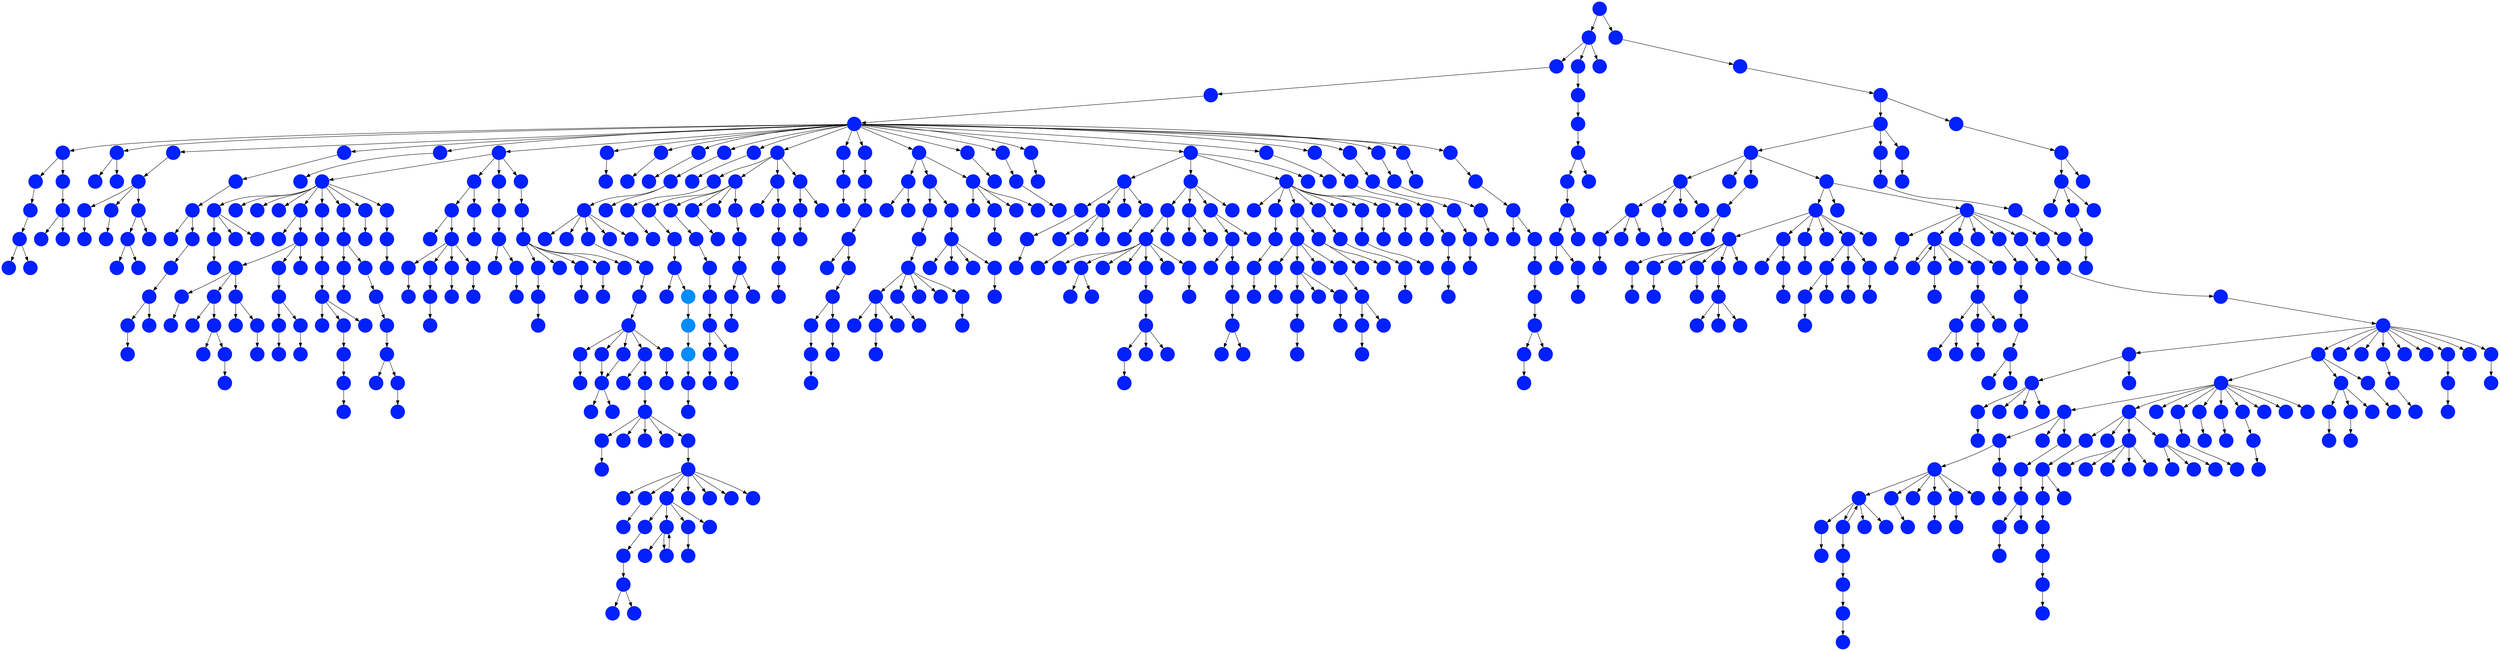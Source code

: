 digraph{
0 [tooltip = "E", penwidth = 0, style = filled, fillcolor = "#0020ff", shape = circle, label = ""]
1 [tooltip = "E", penwidth = 0, style = filled, fillcolor = "#0020ff", shape = circle, label = ""]
2 [tooltip = "E", penwidth = 0, style = filled, fillcolor = "#0020ff", shape = circle, label = ""]
3 [tooltip = "E", penwidth = 0, style = filled, fillcolor = "#0020ff", shape = circle, label = ""]
4 [tooltip = "E", penwidth = 0, style = filled, fillcolor = "#0020ff", shape = circle, label = ""]
5 [tooltip = "E", penwidth = 0, style = filled, fillcolor = "#0020ff", shape = circle, label = ""]
6 [tooltip = "E", penwidth = 0, style = filled, fillcolor = "#0020ff", shape = circle, label = ""]
7 [tooltip = "E", penwidth = 0, style = filled, fillcolor = "#0020ff", shape = circle, label = ""]
8 [tooltip = "E", penwidth = 0, style = filled, fillcolor = "#0020ff", shape = circle, label = ""]
9 [tooltip = "E", penwidth = 0, style = filled, fillcolor = "#0020ff", shape = circle, label = ""]
10 [tooltip = "E", penwidth = 0, style = filled, fillcolor = "#0020ff", shape = circle, label = ""]
11 [tooltip = "E", penwidth = 0, style = filled, fillcolor = "#0020ff", shape = circle, label = ""]
12 [tooltip = "E", penwidth = 0, style = filled, fillcolor = "#0020ff", shape = circle, label = ""]
13 [tooltip = "E", penwidth = 0, style = filled, fillcolor = "#0020ff", shape = circle, label = ""]
14 [tooltip = "E", penwidth = 0, style = filled, fillcolor = "#0020ff", shape = circle, label = ""]
15 [tooltip = "E", penwidth = 0, style = filled, fillcolor = "#0020ff", shape = circle, label = ""]
16 [tooltip = "E", penwidth = 0, style = filled, fillcolor = "#0020ff", shape = circle, label = ""]
17 [tooltip = "E", penwidth = 0, style = filled, fillcolor = "#0020ff", shape = circle, label = ""]
18 [tooltip = "E", penwidth = 0, style = filled, fillcolor = "#0020ff", shape = circle, label = ""]
19 [tooltip = "E", penwidth = 0, style = filled, fillcolor = "#0020ff", shape = circle, label = ""]
20 [tooltip = "E", penwidth = 0, style = filled, fillcolor = "#0020ff", shape = circle, label = ""]
21 [tooltip = "E", penwidth = 0, style = filled, fillcolor = "#0020ff", shape = circle, label = ""]
22 [tooltip = "E", penwidth = 0, style = filled, fillcolor = "#0020ff", shape = circle, label = ""]
23 [tooltip = "E", penwidth = 0, style = filled, fillcolor = "#0020ff", shape = circle, label = ""]
24 [tooltip = "E", penwidth = 0, style = filled, fillcolor = "#0020ff", shape = circle, label = ""]
25 [tooltip = "E", penwidth = 0, style = filled, fillcolor = "#0020ff", shape = circle, label = ""]
26 [tooltip = "E", penwidth = 0, style = filled, fillcolor = "#0020ff", shape = circle, label = ""]
27 [tooltip = "E", penwidth = 0, style = filled, fillcolor = "#0020ff", shape = circle, label = ""]
28 [tooltip = "E", penwidth = 0, style = filled, fillcolor = "#0020ff", shape = circle, label = ""]
29 [tooltip = "E", penwidth = 0, style = filled, fillcolor = "#0020ff", shape = circle, label = ""]
30 [tooltip = "E", penwidth = 0, style = filled, fillcolor = "#0020ff", shape = circle, label = ""]
31 [tooltip = "E", penwidth = 0, style = filled, fillcolor = "#0020ff", shape = circle, label = ""]
32 [tooltip = "E", penwidth = 0, style = filled, fillcolor = "#0020ff", shape = circle, label = ""]
33 [tooltip = "E", penwidth = 0, style = filled, fillcolor = "#0020ff", shape = circle, label = ""]
34 [tooltip = "E", penwidth = 0, style = filled, fillcolor = "#0020ff", shape = circle, label = ""]
35 [tooltip = "E", penwidth = 0, style = filled, fillcolor = "#0020ff", shape = circle, label = ""]
36 [tooltip = "E", penwidth = 0, style = filled, fillcolor = "#0020ff", shape = circle, label = ""]
37 [tooltip = "E", penwidth = 0, style = filled, fillcolor = "#0020ff", shape = circle, label = ""]
38 [tooltip = "E", penwidth = 0, style = filled, fillcolor = "#0020ff", shape = circle, label = ""]
39 [tooltip = "E", penwidth = 0, style = filled, fillcolor = "#0020ff", shape = circle, label = ""]
40 [tooltip = "E", penwidth = 0, style = filled, fillcolor = "#0020ff", shape = circle, label = ""]
41 [tooltip = "E", penwidth = 0, style = filled, fillcolor = "#0020ff", shape = circle, label = ""]
42 [tooltip = "E", penwidth = 0, style = filled, fillcolor = "#0020ff", shape = circle, label = ""]
43 [tooltip = "E", penwidth = 0, style = filled, fillcolor = "#0020ff", shape = circle, label = ""]
44 [tooltip = "E", penwidth = 0, style = filled, fillcolor = "#0020ff", shape = circle, label = ""]
45 [tooltip = "E", penwidth = 0, style = filled, fillcolor = "#0020ff", shape = circle, label = ""]
46 [tooltip = "E", penwidth = 0, style = filled, fillcolor = "#0020ff", shape = circle, label = ""]
47 [tooltip = "E", penwidth = 0, style = filled, fillcolor = "#0020ff", shape = circle, label = ""]
48 [tooltip = "E", penwidth = 0, style = filled, fillcolor = "#0020ff", shape = circle, label = ""]
49 [tooltip = "E", penwidth = 0, style = filled, fillcolor = "#0020ff", shape = circle, label = ""]
50 [tooltip = "E", penwidth = 0, style = filled, fillcolor = "#0020ff", shape = circle, label = ""]
51 [tooltip = "E", penwidth = 0, style = filled, fillcolor = "#0020ff", shape = circle, label = ""]
52 [tooltip = "E", penwidth = 0, style = filled, fillcolor = "#0020ff", shape = circle, label = ""]
53 [tooltip = "E", penwidth = 0, style = filled, fillcolor = "#0020ff", shape = circle, label = ""]
54 [tooltip = "E", penwidth = 0, style = filled, fillcolor = "#0020ff", shape = circle, label = ""]
55 [tooltip = "E", penwidth = 0, style = filled, fillcolor = "#0020ff", shape = circle, label = ""]
56 [tooltip = "E", penwidth = 0, style = filled, fillcolor = "#0020ff", shape = circle, label = ""]
57 [tooltip = "E", penwidth = 0, style = filled, fillcolor = "#0020ff", shape = circle, label = ""]
58 [tooltip = "E", penwidth = 0, style = filled, fillcolor = "#0020ff", shape = circle, label = ""]
59 [tooltip = "E", penwidth = 0, style = filled, fillcolor = "#0020ff", shape = circle, label = ""]
60 [tooltip = "E", penwidth = 0, style = filled, fillcolor = "#0020ff", shape = circle, label = ""]
61 [tooltip = "E", penwidth = 0, style = filled, fillcolor = "#0020ff", shape = circle, label = ""]
62 [tooltip = "E", penwidth = 0, style = filled, fillcolor = "#0020ff", shape = circle, label = ""]
63 [tooltip = "E", penwidth = 0, style = filled, fillcolor = "#0020ff", shape = circle, label = ""]
64 [tooltip = "E", penwidth = 0, style = filled, fillcolor = "#0020ff", shape = circle, label = ""]
65 [tooltip = "E", penwidth = 0, style = filled, fillcolor = "#0020ff", shape = circle, label = ""]
66 [tooltip = "E", penwidth = 0, style = filled, fillcolor = "#0020ff", shape = circle, label = ""]
67 [tooltip = "E", penwidth = 0, style = filled, fillcolor = "#0020ff", shape = circle, label = ""]
68 [tooltip = "E", penwidth = 0, style = filled, fillcolor = "#0020ff", shape = circle, label = ""]
69 [tooltip = "E", penwidth = 0, style = filled, fillcolor = "#0020ff", shape = circle, label = ""]
70 [tooltip = "E", penwidth = 0, style = filled, fillcolor = "#0020ff", shape = circle, label = ""]
71 [tooltip = "E", penwidth = 0, style = filled, fillcolor = "#0020ff", shape = circle, label = ""]
72 [tooltip = "E", penwidth = 0, style = filled, fillcolor = "#0020ff", shape = circle, label = ""]
73 [tooltip = "E", penwidth = 0, style = filled, fillcolor = "#0020ff", shape = circle, label = ""]
74 [tooltip = "E", penwidth = 0, style = filled, fillcolor = "#0020ff", shape = circle, label = ""]
75 [tooltip = "E", penwidth = 0, style = filled, fillcolor = "#0020ff", shape = circle, label = ""]
76 [tooltip = "E", penwidth = 0, style = filled, fillcolor = "#0020ff", shape = circle, label = ""]
77 [tooltip = "E", penwidth = 0, style = filled, fillcolor = "#0020ff", shape = circle, label = ""]
78 [tooltip = "E", penwidth = 0, style = filled, fillcolor = "#0020ff", shape = circle, label = ""]
79 [tooltip = "E", penwidth = 0, style = filled, fillcolor = "#0020ff", shape = circle, label = ""]
80 [tooltip = "E", penwidth = 0, style = filled, fillcolor = "#0020ff", shape = circle, label = ""]
81 [tooltip = "E", penwidth = 0, style = filled, fillcolor = "#0020ff", shape = circle, label = ""]
82 [tooltip = "E", penwidth = 0, style = filled, fillcolor = "#0020ff", shape = circle, label = ""]
83 [tooltip = "E", penwidth = 0, style = filled, fillcolor = "#0020ff", shape = circle, label = ""]
84 [tooltip = "E", penwidth = 0, style = filled, fillcolor = "#0020ff", shape = circle, label = ""]
85 [tooltip = "E", penwidth = 0, style = filled, fillcolor = "#0020ff", shape = circle, label = ""]
86 [tooltip = "E", penwidth = 0, style = filled, fillcolor = "#0020ff", shape = circle, label = ""]
87 [tooltip = "E", penwidth = 0, style = filled, fillcolor = "#0020ff", shape = circle, label = ""]
88 [tooltip = "E", penwidth = 0, style = filled, fillcolor = "#0020ff", shape = circle, label = ""]
89 [tooltip = "E", penwidth = 0, style = filled, fillcolor = "#0020ff", shape = circle, label = ""]
90 [tooltip = "E", penwidth = 0, style = filled, fillcolor = "#0020ff", shape = circle, label = ""]
91 [tooltip = "E", penwidth = 0, style = filled, fillcolor = "#0020ff", shape = circle, label = ""]
92 [tooltip = "E", penwidth = 0, style = filled, fillcolor = "#0020ff", shape = circle, label = ""]
93 [tooltip = "E", penwidth = 0, style = filled, fillcolor = "#0020ff", shape = circle, label = ""]
94 [tooltip = "E", penwidth = 0, style = filled, fillcolor = "#0020ff", shape = circle, label = ""]
95 [tooltip = "E", penwidth = 0, style = filled, fillcolor = "#0020ff", shape = circle, label = ""]
96 [tooltip = "E", penwidth = 0, style = filled, fillcolor = "#0020ff", shape = circle, label = ""]
97 [tooltip = "E", penwidth = 0, style = filled, fillcolor = "#0020ff", shape = circle, label = ""]
98 [tooltip = "E", penwidth = 0, style = filled, fillcolor = "#0020ff", shape = circle, label = ""]
99 [tooltip = "E", penwidth = 0, style = filled, fillcolor = "#0020ff", shape = circle, label = ""]
100 [tooltip = "E", penwidth = 0, style = filled, fillcolor = "#0020ff", shape = circle, label = ""]
101 [tooltip = "E", penwidth = 0, style = filled, fillcolor = "#0020ff", shape = circle, label = ""]
102 [tooltip = "E", penwidth = 0, style = filled, fillcolor = "#0020ff", shape = circle, label = ""]
103 [tooltip = "E", penwidth = 0, style = filled, fillcolor = "#0020ff", shape = circle, label = ""]
104 [tooltip = "E", penwidth = 0, style = filled, fillcolor = "#0020ff", shape = circle, label = ""]
105 [tooltip = "E", penwidth = 0, style = filled, fillcolor = "#0020ff", shape = circle, label = ""]
106 [tooltip = "E", penwidth = 0, style = filled, fillcolor = "#0020ff", shape = circle, label = ""]
107 [tooltip = "E", penwidth = 0, style = filled, fillcolor = "#0020ff", shape = circle, label = ""]
108 [tooltip = "E", penwidth = 0, style = filled, fillcolor = "#0020ff", shape = circle, label = ""]
109 [tooltip = "E", penwidth = 0, style = filled, fillcolor = "#0020ff", shape = circle, label = ""]
110 [tooltip = "E", penwidth = 0, style = filled, fillcolor = "#0020ff", shape = circle, label = ""]
111 [tooltip = "E", penwidth = 0, style = filled, fillcolor = "#0020ff", shape = circle, label = ""]
112 [tooltip = "E", penwidth = 0, style = filled, fillcolor = "#0020ff", shape = circle, label = ""]
113 [tooltip = "E", penwidth = 0, style = filled, fillcolor = "#0020ff", shape = circle, label = ""]
114 [tooltip = "E", penwidth = 0, style = filled, fillcolor = "#0020ff", shape = circle, label = ""]
115 [tooltip = "E", penwidth = 0, style = filled, fillcolor = "#0020ff", shape = circle, label = ""]
116 [tooltip = "E", penwidth = 0, style = filled, fillcolor = "#0020ff", shape = circle, label = ""]
117 [tooltip = "E", penwidth = 0, style = filled, fillcolor = "#0020ff", shape = circle, label = ""]
118 [tooltip = "E", penwidth = 0, style = filled, fillcolor = "#0020ff", shape = circle, label = ""]
119 [tooltip = "E", penwidth = 0, style = filled, fillcolor = "#0020ff", shape = circle, label = ""]
120 [tooltip = "E", penwidth = 0, style = filled, fillcolor = "#0020ff", shape = circle, label = ""]
121 [tooltip = "E", penwidth = 0, style = filled, fillcolor = "#0020ff", shape = circle, label = ""]
122 [tooltip = "E", penwidth = 0, style = filled, fillcolor = "#0020ff", shape = circle, label = ""]
123 [tooltip = "E", penwidth = 0, style = filled, fillcolor = "#0020ff", shape = circle, label = ""]
124 [tooltip = "E", penwidth = 0, style = filled, fillcolor = "#0020ff", shape = circle, label = ""]
125 [tooltip = "E", penwidth = 0, style = filled, fillcolor = "#0020ff", shape = circle, label = ""]
126 [tooltip = "E", penwidth = 0, style = filled, fillcolor = "#0020ff", shape = circle, label = ""]
127 [tooltip = "E", penwidth = 0, style = filled, fillcolor = "#0020ff", shape = circle, label = ""]
128 [tooltip = "E", penwidth = 0, style = filled, fillcolor = "#0020ff", shape = circle, label = ""]
129 [tooltip = "E", penwidth = 0, style = filled, fillcolor = "#0020ff", shape = circle, label = ""]
130 [tooltip = "E", penwidth = 0, style = filled, fillcolor = "#0020ff", shape = circle, label = ""]
131 [tooltip = "E", penwidth = 0, style = filled, fillcolor = "#0020ff", shape = circle, label = ""]
132 [tooltip = "E", penwidth = 0, style = filled, fillcolor = "#0020ff", shape = circle, label = ""]
133 [tooltip = "E", penwidth = 0, style = filled, fillcolor = "#0020ff", shape = circle, label = ""]
134 [tooltip = "E", penwidth = 0, style = filled, fillcolor = "#0020ff", shape = circle, label = ""]
135 [tooltip = "E", penwidth = 0, style = filled, fillcolor = "#0020ff", shape = circle, label = ""]
136 [tooltip = "E", penwidth = 0, style = filled, fillcolor = "#0020ff", shape = circle, label = ""]
137 [tooltip = "E", penwidth = 0, style = filled, fillcolor = "#0020ff", shape = circle, label = ""]
138 [tooltip = "E", penwidth = 0, style = filled, fillcolor = "#0020ff", shape = circle, label = ""]
139 [tooltip = "E", penwidth = 0, style = filled, fillcolor = "#0020ff", shape = circle, label = ""]
140 [tooltip = "E", penwidth = 0, style = filled, fillcolor = "#0020ff", shape = circle, label = ""]
141 [tooltip = "E", penwidth = 0, style = filled, fillcolor = "#0020ff", shape = circle, label = ""]
142 [tooltip = "E", penwidth = 0, style = filled, fillcolor = "#0020ff", shape = circle, label = ""]
143 [tooltip = "E", penwidth = 0, style = filled, fillcolor = "#0020ff", shape = circle, label = ""]
144 [tooltip = "E", penwidth = 0, style = filled, fillcolor = "#0020ff", shape = circle, label = ""]
145 [tooltip = "E", penwidth = 0, style = filled, fillcolor = "#0020ff", shape = circle, label = ""]
146 [tooltip = "E", penwidth = 0, style = filled, fillcolor = "#0020ff", shape = circle, label = ""]
147 [tooltip = "E", penwidth = 0, style = filled, fillcolor = "#0020ff", shape = circle, label = ""]
148 [tooltip = "E", penwidth = 0, style = filled, fillcolor = "#0020ff", shape = circle, label = ""]
149 [tooltip = "E", penwidth = 0, style = filled, fillcolor = "#0020ff", shape = circle, label = ""]
150 [tooltip = "E", penwidth = 0, style = filled, fillcolor = "#0020ff", shape = circle, label = ""]
151 [tooltip = "E", penwidth = 0, style = filled, fillcolor = "#0020ff", shape = circle, label = ""]
152 [tooltip = "E", penwidth = 0, style = filled, fillcolor = "#0020ff", shape = circle, label = ""]
153 [tooltip = "E", penwidth = 0, style = filled, fillcolor = "#0020ff", shape = circle, label = ""]
154 [tooltip = "E", penwidth = 0, style = filled, fillcolor = "#0020ff", shape = circle, label = ""]
155 [tooltip = "E", penwidth = 0, style = filled, fillcolor = "#0020ff", shape = circle, label = ""]
156 [tooltip = "E", penwidth = 0, style = filled, fillcolor = "#0020ff", shape = circle, label = ""]
157 [tooltip = "E", penwidth = 0, style = filled, fillcolor = "#0020ff", shape = circle, label = ""]
158 [tooltip = "E", penwidth = 0, style = filled, fillcolor = "#0020ff", shape = circle, label = ""]
159 [tooltip = "E", penwidth = 0, style = filled, fillcolor = "#0020ff", shape = circle, label = ""]
160 [tooltip = "E", penwidth = 0, style = filled, fillcolor = "#0020ff", shape = circle, label = ""]
161 [tooltip = "E", penwidth = 0, style = filled, fillcolor = "#0020ff", shape = circle, label = ""]
162 [tooltip = "E", penwidth = 0, style = filled, fillcolor = "#0020ff", shape = circle, label = ""]
163 [tooltip = "E", penwidth = 0, style = filled, fillcolor = "#0020ff", shape = circle, label = ""]
164 [tooltip = "E", penwidth = 0, style = filled, fillcolor = "#0020ff", shape = circle, label = ""]
165 [tooltip = "E", penwidth = 0, style = filled, fillcolor = "#0020ff", shape = circle, label = ""]
166 [tooltip = "E", penwidth = 0, style = filled, fillcolor = "#0020ff", shape = circle, label = ""]
167 [tooltip = "E", penwidth = 0, style = filled, fillcolor = "#0020ff", shape = circle, label = ""]
168 [tooltip = "E", penwidth = 0, style = filled, fillcolor = "#0020ff", shape = circle, label = ""]
169 [tooltip = "E", penwidth = 0, style = filled, fillcolor = "#0020ff", shape = circle, label = ""]
170 [tooltip = "E", penwidth = 0, style = filled, fillcolor = "#0020ff", shape = circle, label = ""]
171 [tooltip = "E", penwidth = 0, style = filled, fillcolor = "#0020ff", shape = circle, label = ""]
172 [tooltip = "E", penwidth = 0, style = filled, fillcolor = "#0020ff", shape = circle, label = ""]
173 [tooltip = "E", penwidth = 0, style = filled, fillcolor = "#0020ff", shape = circle, label = ""]
174 [tooltip = "E", penwidth = 0, style = filled, fillcolor = "#0020ff", shape = circle, label = ""]
175 [tooltip = "E", penwidth = 0, style = filled, fillcolor = "#0020ff", shape = circle, label = ""]
176 [tooltip = "E", penwidth = 0, style = filled, fillcolor = "#0020ff", shape = circle, label = ""]
177 [tooltip = "E", penwidth = 0, style = filled, fillcolor = "#0020ff", shape = circle, label = ""]
178 [tooltip = "E", penwidth = 0, style = filled, fillcolor = "#0020ff", shape = circle, label = ""]
179 [tooltip = "E", penwidth = 0, style = filled, fillcolor = "#0020ff", shape = circle, label = ""]
180 [tooltip = "E", penwidth = 0, style = filled, fillcolor = "#0020ff", shape = circle, label = ""]
181 [tooltip = "E", penwidth = 0, style = filled, fillcolor = "#0020ff", shape = circle, label = ""]
182 [tooltip = "E", penwidth = 0, style = filled, fillcolor = "#0020ff", shape = circle, label = ""]
183 [tooltip = "E", penwidth = 0, style = filled, fillcolor = "#0020ff", shape = circle, label = ""]
184 [tooltip = "E", penwidth = 0, style = filled, fillcolor = "#0020ff", shape = circle, label = ""]
185 [tooltip = "E", penwidth = 0, style = filled, fillcolor = "#0020ff", shape = circle, label = ""]
186 [tooltip = "E", penwidth = 0, style = filled, fillcolor = "#0020ff", shape = circle, label = ""]
187 [tooltip = "E", penwidth = 0, style = filled, fillcolor = "#0020ff", shape = circle, label = ""]
188 [tooltip = "E", penwidth = 0, style = filled, fillcolor = "#0020ff", shape = circle, label = ""]
189 [tooltip = "E", penwidth = 0, style = filled, fillcolor = "#0020ff", shape = circle, label = ""]
190 [tooltip = "E", penwidth = 0, style = filled, fillcolor = "#0020ff", shape = circle, label = ""]
191 [tooltip = "E", penwidth = 0, style = filled, fillcolor = "#0020ff", shape = circle, label = ""]
192 [tooltip = "E", penwidth = 0, style = filled, fillcolor = "#0020ff", shape = circle, label = ""]
193 [tooltip = "E", penwidth = 0, style = filled, fillcolor = "#0020ff", shape = circle, label = ""]
194 [tooltip = "E", penwidth = 0, style = filled, fillcolor = "#0020ff", shape = circle, label = ""]
195 [tooltip = "E", penwidth = 0, style = filled, fillcolor = "#0020ff", shape = circle, label = ""]
196 [tooltip = "E", penwidth = 0, style = filled, fillcolor = "#0020ff", shape = circle, label = ""]
197 [tooltip = "E", penwidth = 0, style = filled, fillcolor = "#0020ff", shape = circle, label = ""]
198 [tooltip = "E", penwidth = 0, style = filled, fillcolor = "#0020ff", shape = circle, label = ""]
199 [tooltip = "E", penwidth = 0, style = filled, fillcolor = "#0020ff", shape = circle, label = ""]
200 [tooltip = "E", penwidth = 0, style = filled, fillcolor = "#0020ff", shape = circle, label = ""]
201 [tooltip = "E", penwidth = 0, style = filled, fillcolor = "#0020ff", shape = circle, label = ""]
202 [tooltip = "E", penwidth = 0, style = filled, fillcolor = "#0020ff", shape = circle, label = ""]
203 [tooltip = "E", penwidth = 0, style = filled, fillcolor = "#0020ff", shape = circle, label = ""]
204 [tooltip = "E", penwidth = 0, style = filled, fillcolor = "#0020ff", shape = circle, label = ""]
205 [tooltip = "E", penwidth = 0, style = filled, fillcolor = "#0020ff", shape = circle, label = ""]
206 [tooltip = "E", penwidth = 0, style = filled, fillcolor = "#0020ff", shape = circle, label = ""]
207 [tooltip = "E", penwidth = 0, style = filled, fillcolor = "#0020ff", shape = circle, label = ""]
208 [tooltip = "E", penwidth = 0, style = filled, fillcolor = "#0020ff", shape = circle, label = ""]
209 [tooltip = "E", penwidth = 0, style = filled, fillcolor = "#0020ff", shape = circle, label = ""]
210 [tooltip = "E", penwidth = 0, style = filled, fillcolor = "#0020ff", shape = circle, label = ""]
211 [tooltip = "E", penwidth = 0, style = filled, fillcolor = "#0020ff", shape = circle, label = ""]
212 [tooltip = "E", penwidth = 0, style = filled, fillcolor = "#0020ff", shape = circle, label = ""]
213 [tooltip = "E", penwidth = 0, style = filled, fillcolor = "#0020ff", shape = circle, label = ""]
214 [tooltip = "E", penwidth = 0, style = filled, fillcolor = "#0020ff", shape = circle, label = ""]
215 [tooltip = "E", penwidth = 0, style = filled, fillcolor = "#0020ff", shape = circle, label = ""]
216 [tooltip = "E", penwidth = 0, style = filled, fillcolor = "#0020ff", shape = circle, label = ""]
217 [tooltip = "E", penwidth = 0, style = filled, fillcolor = "#0020ff", shape = circle, label = ""]
218 [tooltip = "E", penwidth = 0, style = filled, fillcolor = "#0020ff", shape = circle, label = ""]
219 [tooltip = "E", penwidth = 0, style = filled, fillcolor = "#0020ff", shape = circle, label = ""]
220 [tooltip = "E", penwidth = 0, style = filled, fillcolor = "#0020ff", shape = circle, label = ""]
221 [tooltip = "E", penwidth = 0, style = filled, fillcolor = "#0020ff", shape = circle, label = ""]
222 [tooltip = "E", penwidth = 0, style = filled, fillcolor = "#0020ff", shape = circle, label = ""]
223 [tooltip = "E", penwidth = 0, style = filled, fillcolor = "#0020ff", shape = circle, label = ""]
224 [tooltip = "E", penwidth = 0, style = filled, fillcolor = "#0020ff", shape = circle, label = ""]
225 [tooltip = "E", penwidth = 0, style = filled, fillcolor = "#0020ff", shape = circle, label = ""]
226 [tooltip = "E", penwidth = 0, style = filled, fillcolor = "#0020ff", shape = circle, label = ""]
227 [tooltip = "E", penwidth = 0, style = filled, fillcolor = "#0020ff", shape = circle, label = ""]
228 [tooltip = "E", penwidth = 0, style = filled, fillcolor = "#0020ff", shape = circle, label = ""]
229 [tooltip = "E", penwidth = 0, style = filled, fillcolor = "#0020ff", shape = circle, label = ""]
230 [tooltip = "E", penwidth = 0, style = filled, fillcolor = "#0020ff", shape = circle, label = ""]
231 [tooltip = "E", penwidth = 0, style = filled, fillcolor = "#0020ff", shape = circle, label = ""]
232 [tooltip = "E", penwidth = 0, style = filled, fillcolor = "#0020ff", shape = circle, label = ""]
233 [tooltip = "E", penwidth = 0, style = filled, fillcolor = "#0020ff", shape = circle, label = ""]
234 [tooltip = "E", penwidth = 0, style = filled, fillcolor = "#0020ff", shape = circle, label = ""]
235 [tooltip = "E", penwidth = 0, style = filled, fillcolor = "#0020ff", shape = circle, label = ""]
236 [tooltip = "E", penwidth = 0, style = filled, fillcolor = "#0020ff", shape = circle, label = ""]
237 [tooltip = "E", penwidth = 0, style = filled, fillcolor = "#0020ff", shape = circle, label = ""]
238 [tooltip = "E", penwidth = 0, style = filled, fillcolor = "#0020ff", shape = circle, label = ""]
239 [tooltip = "E", penwidth = 0, style = filled, fillcolor = "#0020ff", shape = circle, label = ""]
240 [tooltip = "E", penwidth = 0, style = filled, fillcolor = "#0020ff", shape = circle, label = ""]
241 [tooltip = "E", penwidth = 0, style = filled, fillcolor = "#0020ff", shape = circle, label = ""]
242 [tooltip = "E", penwidth = 0, style = filled, fillcolor = "#0020ff", shape = circle, label = ""]
243 [tooltip = "E", penwidth = 0, style = filled, fillcolor = "#0020ff", shape = circle, label = ""]
244 [tooltip = "E", penwidth = 0, style = filled, fillcolor = "#0020ff", shape = circle, label = ""]
245 [tooltip = "E", penwidth = 0, style = filled, fillcolor = "#0020ff", shape = circle, label = ""]
246 [tooltip = "E", penwidth = 0, style = filled, fillcolor = "#0020ff", shape = circle, label = ""]
247 [tooltip = "E", penwidth = 0, style = filled, fillcolor = "#0020ff", shape = circle, label = ""]
248 [tooltip = "E", penwidth = 0, style = filled, fillcolor = "#0020ff", shape = circle, label = ""]
249 [tooltip = "E", penwidth = 0, style = filled, fillcolor = "#0020ff", shape = circle, label = ""]
250 [tooltip = "E", penwidth = 0, style = filled, fillcolor = "#0020ff", shape = circle, label = ""]
251 [tooltip = "E", penwidth = 0, style = filled, fillcolor = "#0020ff", shape = circle, label = ""]
252 [tooltip = "E", penwidth = 0, style = filled, fillcolor = "#0020ff", shape = circle, label = ""]
253 [tooltip = "E", penwidth = 0, style = filled, fillcolor = "#0020ff", shape = circle, label = ""]
254 [tooltip = "E", penwidth = 0, style = filled, fillcolor = "#0020ff", shape = circle, label = ""]
255 [tooltip = "E", penwidth = 0, style = filled, fillcolor = "#0020ff", shape = circle, label = ""]
256 [tooltip = "E", penwidth = 0, style = filled, fillcolor = "#0020ff", shape = circle, label = ""]
257 [tooltip = "E", penwidth = 0, style = filled, fillcolor = "#0020ff", shape = circle, label = ""]
258 [tooltip = "E", penwidth = 0, style = filled, fillcolor = "#0020ff", shape = circle, label = ""]
259 [tooltip = "E", penwidth = 0, style = filled, fillcolor = "#0020ff", shape = circle, label = ""]
260 [tooltip = "E", penwidth = 0, style = filled, fillcolor = "#0020ff", shape = circle, label = ""]
261 [tooltip = "E", penwidth = 0, style = filled, fillcolor = "#0020ff", shape = circle, label = ""]
262 [tooltip = "E", penwidth = 0, style = filled, fillcolor = "#0020ff", shape = circle, label = ""]
263 [tooltip = "E", penwidth = 0, style = filled, fillcolor = "#0020ff", shape = circle, label = ""]
264 [tooltip = "E", penwidth = 0, style = filled, fillcolor = "#0020ff", shape = circle, label = ""]
265 [tooltip = "E", penwidth = 0, style = filled, fillcolor = "#0020ff", shape = circle, label = ""]
266 [tooltip = "E", penwidth = 0, style = filled, fillcolor = "#0020ff", shape = circle, label = ""]
267 [tooltip = "E", penwidth = 0, style = filled, fillcolor = "#0020ff", shape = circle, label = ""]
268 [tooltip = "E", penwidth = 0, style = filled, fillcolor = "#0020ff", shape = circle, label = ""]
269 [tooltip = "E", penwidth = 0, style = filled, fillcolor = "#0020ff", shape = circle, label = ""]
270 [tooltip = "E", penwidth = 0, style = filled, fillcolor = "#0020ff", shape = circle, label = ""]
271 [tooltip = "E", penwidth = 0, style = filled, fillcolor = "#0020ff", shape = circle, label = ""]
272 [tooltip = "E", penwidth = 0, style = filled, fillcolor = "#0020ff", shape = circle, label = ""]
273 [tooltip = "E", penwidth = 0, style = filled, fillcolor = "#0020ff", shape = circle, label = ""]
274 [tooltip = "E", penwidth = 0, style = filled, fillcolor = "#0020ff", shape = circle, label = ""]
275 [tooltip = "E", penwidth = 0, style = filled, fillcolor = "#0020ff", shape = circle, label = ""]
276 [tooltip = "E", penwidth = 0, style = filled, fillcolor = "#0020ff", shape = circle, label = ""]
277 [tooltip = "E", penwidth = 0, style = filled, fillcolor = "#0020ff", shape = circle, label = ""]
278 [tooltip = "E", penwidth = 0, style = filled, fillcolor = "#0020ff", shape = circle, label = ""]
279 [tooltip = "E", penwidth = 0, style = filled, fillcolor = "#0020ff", shape = circle, label = ""]
280 [tooltip = "E", penwidth = 0, style = filled, fillcolor = "#0020ff", shape = circle, label = ""]
281 [tooltip = "E", penwidth = 0, style = filled, fillcolor = "#0020ff", shape = circle, label = ""]
282 [tooltip = "E", penwidth = 0, style = filled, fillcolor = "#0020ff", shape = circle, label = ""]
283 [tooltip = "E", penwidth = 0, style = filled, fillcolor = "#0020ff", shape = circle, label = ""]
284 [tooltip = "E", penwidth = 0, style = filled, fillcolor = "#0020ff", shape = circle, label = ""]
285 [tooltip = "E", penwidth = 0, style = filled, fillcolor = "#0020ff", shape = circle, label = ""]
286 [tooltip = "E", penwidth = 0, style = filled, fillcolor = "#0020ff", shape = circle, label = ""]
287 [tooltip = "E", penwidth = 0, style = filled, fillcolor = "#0020ff", shape = circle, label = ""]
288 [tooltip = "E", penwidth = 0, style = filled, fillcolor = "#0020ff", shape = circle, label = ""]
289 [tooltip = "E", penwidth = 0, style = filled, fillcolor = "#0020ff", shape = circle, label = ""]
290 [tooltip = "E", penwidth = 0, style = filled, fillcolor = "#0020ff", shape = circle, label = ""]
291 [tooltip = "E", penwidth = 0, style = filled, fillcolor = "#0020ff", shape = circle, label = ""]
292 [tooltip = "E", penwidth = 0, style = filled, fillcolor = "#0020ff", shape = circle, label = ""]
293 [tooltip = "E", penwidth = 0, style = filled, fillcolor = "#0020ff", shape = circle, label = ""]
294 [tooltip = "E", penwidth = 0, style = filled, fillcolor = "#0020ff", shape = circle, label = ""]
295 [tooltip = "E", penwidth = 0, style = filled, fillcolor = "#0020ff", shape = circle, label = ""]
296 [tooltip = "E", penwidth = 0, style = filled, fillcolor = "#0020ff", shape = circle, label = ""]
297 [tooltip = "E", penwidth = 0, style = filled, fillcolor = "#0020ff", shape = circle, label = ""]
298 [tooltip = "E", penwidth = 0, style = filled, fillcolor = "#0020ff", shape = circle, label = ""]
299 [tooltip = "E", penwidth = 0, style = filled, fillcolor = "#0020ff", shape = circle, label = ""]
300 [tooltip = "E", penwidth = 0, style = filled, fillcolor = "#0020ff", shape = circle, label = ""]
301 [tooltip = "E", penwidth = 0, style = filled, fillcolor = "#0020ff", shape = circle, label = ""]
302 [tooltip = "E", penwidth = 0, style = filled, fillcolor = "#0020ff", shape = circle, label = ""]
303 [tooltip = "E", penwidth = 0, style = filled, fillcolor = "#0020ff", shape = circle, label = ""]
304 [tooltip = "E", penwidth = 0, style = filled, fillcolor = "#0020ff", shape = circle, label = ""]
305 [tooltip = "E", penwidth = 0, style = filled, fillcolor = "#0020ff", shape = circle, label = ""]
306 [tooltip = "E", penwidth = 0, style = filled, fillcolor = "#0020ff", shape = circle, label = ""]
307 [tooltip = "E", penwidth = 0, style = filled, fillcolor = "#0020ff", shape = circle, label = ""]
308 [tooltip = "E", penwidth = 0, style = filled, fillcolor = "#0020ff", shape = circle, label = ""]
309 [tooltip = "E", penwidth = 0, style = filled, fillcolor = "#0020ff", shape = circle, label = ""]
310 [tooltip = "E", penwidth = 0, style = filled, fillcolor = "#0020ff", shape = circle, label = ""]
311 [tooltip = "E", penwidth = 0, style = filled, fillcolor = "#0020ff", shape = circle, label = ""]
312 [tooltip = "E", penwidth = 0, style = filled, fillcolor = "#0020ff", shape = circle, label = ""]
313 [tooltip = "E", penwidth = 0, style = filled, fillcolor = "#0020ff", shape = circle, label = ""]
314 [tooltip = "E", penwidth = 0, style = filled, fillcolor = "#0020ff", shape = circle, label = ""]
315 [tooltip = "E", penwidth = 0, style = filled, fillcolor = "#0020ff", shape = circle, label = ""]
316 [tooltip = "E", penwidth = 0, style = filled, fillcolor = "#0020ff", shape = circle, label = ""]
317 [tooltip = "E", penwidth = 0, style = filled, fillcolor = "#0020ff", shape = circle, label = ""]
318 [tooltip = "E", penwidth = 0, style = filled, fillcolor = "#0020ff", shape = circle, label = ""]
319 [tooltip = "E", penwidth = 0, style = filled, fillcolor = "#0020ff", shape = circle, label = ""]
320 [tooltip = "E", penwidth = 0, style = filled, fillcolor = "#0020ff", shape = circle, label = ""]
321 [tooltip = "E", penwidth = 0, style = filled, fillcolor = "#0020ff", shape = circle, label = ""]
322 [tooltip = "E", penwidth = 0, style = filled, fillcolor = "#0020ff", shape = circle, label = ""]
323 [tooltip = "E", penwidth = 0, style = filled, fillcolor = "#0020ff", shape = circle, label = ""]
324 [tooltip = "E", penwidth = 0, style = filled, fillcolor = "#0020ff", shape = circle, label = ""]
325 [tooltip = "E", penwidth = 0, style = filled, fillcolor = "#0020ff", shape = circle, label = ""]
326 [tooltip = "E", penwidth = 0, style = filled, fillcolor = "#0020ff", shape = circle, label = ""]
327 [tooltip = "E", penwidth = 0, style = filled, fillcolor = "#0020ff", shape = circle, label = ""]
328 [tooltip = "E", penwidth = 0, style = filled, fillcolor = "#0020ff", shape = circle, label = ""]
329 [tooltip = "E", penwidth = 0, style = filled, fillcolor = "#0020ff", shape = circle, label = ""]
330 [tooltip = "E", penwidth = 0, style = filled, fillcolor = "#0020ff", shape = circle, label = ""]
331 [tooltip = "E", penwidth = 0, style = filled, fillcolor = "#0020ff", shape = circle, label = ""]
332 [tooltip = "E", penwidth = 0, style = filled, fillcolor = "#0020ff", shape = circle, label = ""]
333 [tooltip = "E", penwidth = 0, style = filled, fillcolor = "#0020ff", shape = circle, label = ""]
334 [tooltip = "E", penwidth = 0, style = filled, fillcolor = "#0020ff", shape = circle, label = ""]
335 [tooltip = "E", penwidth = 0, style = filled, fillcolor = "#0020ff", shape = circle, label = ""]
336 [tooltip = "E", penwidth = 0, style = filled, fillcolor = "#0020ff", shape = circle, label = ""]
337 [tooltip = "E", penwidth = 0, style = filled, fillcolor = "#0020ff", shape = circle, label = ""]
338 [tooltip = "E", penwidth = 0, style = filled, fillcolor = "#0020ff", shape = circle, label = ""]
339 [tooltip = "E", penwidth = 0, style = filled, fillcolor = "#0020ff", shape = circle, label = ""]
340 [tooltip = "E", penwidth = 0, style = filled, fillcolor = "#0020ff", shape = circle, label = ""]
341 [tooltip = "E", penwidth = 0, style = filled, fillcolor = "#0020ff", shape = circle, label = ""]
342 [tooltip = "E", penwidth = 0, style = filled, fillcolor = "#0020ff", shape = circle, label = ""]
343 [tooltip = "E", penwidth = 0, style = filled, fillcolor = "#0020ff", shape = circle, label = ""]
344 [tooltip = "E", penwidth = 0, style = filled, fillcolor = "#0020ff", shape = circle, label = ""]
345 [tooltip = "E", penwidth = 0, style = filled, fillcolor = "#0020ff", shape = circle, label = ""]
346 [tooltip = "E", penwidth = 0, style = filled, fillcolor = "#0020ff", shape = circle, label = ""]
347 [tooltip = "E", penwidth = 0, style = filled, fillcolor = "#0020ff", shape = circle, label = ""]
348 [tooltip = "E", penwidth = 0, style = filled, fillcolor = "#0020ff", shape = circle, label = ""]
349 [tooltip = "E", penwidth = 0, style = filled, fillcolor = "#0020ff", shape = circle, label = ""]
350 [tooltip = "E", penwidth = 0, style = filled, fillcolor = "#0020ff", shape = circle, label = ""]
351 [tooltip = "E", penwidth = 0, style = filled, fillcolor = "#0020ff", shape = circle, label = ""]
352 [tooltip = "E", penwidth = 0, style = filled, fillcolor = "#0020ff", shape = circle, label = ""]
353 [tooltip = "E", penwidth = 0, style = filled, fillcolor = "#0020ff", shape = circle, label = ""]
354 [tooltip = "E", penwidth = 0, style = filled, fillcolor = "#0020ff", shape = circle, label = ""]
355 [tooltip = "E", penwidth = 0, style = filled, fillcolor = "#0020ff", shape = circle, label = ""]
356 [tooltip = "E", penwidth = 0, style = filled, fillcolor = "#0020ff", shape = circle, label = ""]
357 [tooltip = "E", penwidth = 0, style = filled, fillcolor = "#0020ff", shape = circle, label = ""]
358 [tooltip = "E", penwidth = 0, style = filled, fillcolor = "#0020ff", shape = circle, label = ""]
359 [tooltip = "E", penwidth = 0, style = filled, fillcolor = "#0020ff", shape = circle, label = ""]
360 [tooltip = "E", penwidth = 0, style = filled, fillcolor = "#0020ff", shape = circle, label = ""]
361 [tooltip = "E", penwidth = 0, style = filled, fillcolor = "#0020ff", shape = circle, label = ""]
362 [tooltip = "E", penwidth = 0, style = filled, fillcolor = "#0020ff", shape = circle, label = ""]
363 [tooltip = "E", penwidth = 0, style = filled, fillcolor = "#0020ff", shape = circle, label = ""]
364 [tooltip = "E", penwidth = 0, style = filled, fillcolor = "#0020ff", shape = circle, label = ""]
365 [tooltip = "E", penwidth = 0, style = filled, fillcolor = "#0020ff", shape = circle, label = ""]
366 [tooltip = "E", penwidth = 0, style = filled, fillcolor = "#0020ff", shape = circle, label = ""]
367 [tooltip = "E", penwidth = 0, style = filled, fillcolor = "#0020ff", shape = circle, label = ""]
368 [tooltip = "E", penwidth = 0, style = filled, fillcolor = "#0020ff", shape = circle, label = ""]
369 [tooltip = "E", penwidth = 0, style = filled, fillcolor = "#0020ff", shape = circle, label = ""]
370 [tooltip = "E", penwidth = 0, style = filled, fillcolor = "#0020ff", shape = circle, label = ""]
371 [tooltip = "E", penwidth = 0, style = filled, fillcolor = "#0020ff", shape = circle, label = ""]
372 [tooltip = "E", penwidth = 0, style = filled, fillcolor = "#0020ff", shape = circle, label = ""]
373 [tooltip = "E", penwidth = 0, style = filled, fillcolor = "#0020ff", shape = circle, label = ""]
374 [tooltip = "E", penwidth = 0, style = filled, fillcolor = "#0020ff", shape = circle, label = ""]
375 [tooltip = "E", penwidth = 0, style = filled, fillcolor = "#0020ff", shape = circle, label = ""]
376 [tooltip = "E", penwidth = 0, style = filled, fillcolor = "#0020ff", shape = circle, label = ""]
377 [tooltip = "E", penwidth = 0, style = filled, fillcolor = "#0020ff", shape = circle, label = ""]
378 [tooltip = "E", penwidth = 0, style = filled, fillcolor = "#0020ff", shape = circle, label = ""]
379 [tooltip = "E", penwidth = 0, style = filled, fillcolor = "#0020ff", shape = circle, label = ""]
380 [tooltip = "E", penwidth = 0, style = filled, fillcolor = "#0020ff", shape = circle, label = ""]
381 [tooltip = "E", penwidth = 0, style = filled, fillcolor = "#0020ff", shape = circle, label = ""]
382 [tooltip = "E", penwidth = 0, style = filled, fillcolor = "#0020ff", shape = circle, label = ""]
383 [tooltip = "E", penwidth = 0, style = filled, fillcolor = "#0020ff", shape = circle, label = ""]
384 [tooltip = "E", penwidth = 0, style = filled, fillcolor = "#0020ff", shape = circle, label = ""]
385 [tooltip = "E", penwidth = 0, style = filled, fillcolor = "#0020ff", shape = circle, label = ""]
386 [tooltip = "E", penwidth = 0, style = filled, fillcolor = "#0020ff", shape = circle, label = ""]
387 [tooltip = "E", penwidth = 0, style = filled, fillcolor = "#0020ff", shape = circle, label = ""]
388 [tooltip = "E", penwidth = 0, style = filled, fillcolor = "#0020ff", shape = circle, label = ""]
389 [tooltip = "E", penwidth = 0, style = filled, fillcolor = "#0020ff", shape = circle, label = ""]
390 [tooltip = "E", penwidth = 0, style = filled, fillcolor = "#0020ff", shape = circle, label = ""]
391 [tooltip = "E", penwidth = 0, style = filled, fillcolor = "#0020ff", shape = circle, label = ""]
392 [tooltip = "E", penwidth = 0, style = filled, fillcolor = "#0020ff", shape = circle, label = ""]
393 [tooltip = "E", penwidth = 0, style = filled, fillcolor = "#0020ff", shape = circle, label = ""]
394 [tooltip = "E", penwidth = 0, style = filled, fillcolor = "#0020ff", shape = circle, label = ""]
395 [tooltip = "E", penwidth = 0, style = filled, fillcolor = "#0020ff", shape = circle, label = ""]
396 [tooltip = "E", penwidth = 0, style = filled, fillcolor = "#0020ff", shape = circle, label = ""]
397 [tooltip = "E", penwidth = 0, style = filled, fillcolor = "#0020ff", shape = circle, label = ""]
398 [tooltip = "E", penwidth = 0, style = filled, fillcolor = "#0020ff", shape = circle, label = ""]
399 [tooltip = "E", penwidth = 0, style = filled, fillcolor = "#0020ff", shape = circle, label = ""]
400 [tooltip = "E", penwidth = 0, style = filled, fillcolor = "#0020ff", shape = circle, label = ""]
401 [tooltip = "E", penwidth = 0, style = filled, fillcolor = "#0020ff", shape = circle, label = ""]
402 [tooltip = "E", penwidth = 0, style = filled, fillcolor = "#0020ff", shape = circle, label = ""]
403 [tooltip = "E", penwidth = 0, style = filled, fillcolor = "#0020ff", shape = circle, label = ""]
404 [tooltip = "E", penwidth = 0, style = filled, fillcolor = "#0020ff", shape = circle, label = ""]
405 [tooltip = "E", penwidth = 0, style = filled, fillcolor = "#0020ff", shape = circle, label = ""]
406 [tooltip = "E", penwidth = 0, style = filled, fillcolor = "#0020ff", shape = circle, label = ""]
407 [tooltip = "E", penwidth = 0, style = filled, fillcolor = "#0020ff", shape = circle, label = ""]
408 [tooltip = "E", penwidth = 0, style = filled, fillcolor = "#0020ff", shape = circle, label = ""]
409 [tooltip = "E", penwidth = 0, style = filled, fillcolor = "#0020ff", shape = circle, label = ""]
410 [tooltip = "E", penwidth = 0, style = filled, fillcolor = "#0020ff", shape = circle, label = ""]
411 [tooltip = "E", penwidth = 0, style = filled, fillcolor = "#0020ff", shape = circle, label = ""]
412 [tooltip = "E", penwidth = 0, style = filled, fillcolor = "#0020ff", shape = circle, label = ""]
413 [tooltip = "E", penwidth = 0, style = filled, fillcolor = "#0020ff", shape = circle, label = ""]
414 [tooltip = "E", penwidth = 0, style = filled, fillcolor = "#0020ff", shape = circle, label = ""]
415 [tooltip = "E", penwidth = 0, style = filled, fillcolor = "#0020ff", shape = circle, label = ""]
416 [tooltip = "E", penwidth = 0, style = filled, fillcolor = "#0020ff", shape = circle, label = ""]
417 [tooltip = "E", penwidth = 0, style = filled, fillcolor = "#0020ff", shape = circle, label = ""]
418 [tooltip = "E", penwidth = 0, style = filled, fillcolor = "#0020ff", shape = circle, label = ""]
419 [tooltip = "E", penwidth = 0, style = filled, fillcolor = "#0020ff", shape = circle, label = ""]
420 [tooltip = "E", penwidth = 0, style = filled, fillcolor = "#0020ff", shape = circle, label = ""]
421 [tooltip = "E", penwidth = 0, style = filled, fillcolor = "#0020ff", shape = circle, label = ""]
422 [tooltip = "E", penwidth = 0, style = filled, fillcolor = "#0020ff", shape = circle, label = ""]
423 [tooltip = "E", penwidth = 0, style = filled, fillcolor = "#0020ff", shape = circle, label = ""]
424 [tooltip = "E", penwidth = 0, style = filled, fillcolor = "#0020ff", shape = circle, label = ""]
425 [tooltip = "E", penwidth = 0, style = filled, fillcolor = "#0020ff", shape = circle, label = ""]
426 [tooltip = "E", penwidth = 0, style = filled, fillcolor = "#0020ff", shape = circle, label = ""]
427 [tooltip = "E", penwidth = 0, style = filled, fillcolor = "#0020ff", shape = circle, label = ""]
428 [tooltip = "E", penwidth = 0, style = filled, fillcolor = "#0020ff", shape = circle, label = ""]
429 [tooltip = "E", penwidth = 0, style = filled, fillcolor = "#0020ff", shape = circle, label = ""]
430 [tooltip = "E", penwidth = 0, style = filled, fillcolor = "#0020ff", shape = circle, label = ""]
431 [tooltip = "E", penwidth = 0, style = filled, fillcolor = "#0020ff", shape = circle, label = ""]
432 [tooltip = "E", penwidth = 0, style = filled, fillcolor = "#0020ff", shape = circle, label = ""]
433 [tooltip = "E", penwidth = 0, style = filled, fillcolor = "#0020ff", shape = circle, label = ""]
434 [tooltip = "E", penwidth = 0, style = filled, fillcolor = "#0020ff", shape = circle, label = ""]
435 [tooltip = "E", penwidth = 0, style = filled, fillcolor = "#0020ff", shape = circle, label = ""]
436 [tooltip = "E", penwidth = 0, style = filled, fillcolor = "#0020ff", shape = circle, label = ""]
437 [tooltip = "E", penwidth = 0, style = filled, fillcolor = "#0020ff", shape = circle, label = ""]
438 [tooltip = "E", penwidth = 0, style = filled, fillcolor = "#0020ff", shape = circle, label = ""]
439 [tooltip = "E", penwidth = 0, style = filled, fillcolor = "#0020ff", shape = circle, label = ""]
440 [tooltip = "E", penwidth = 0, style = filled, fillcolor = "#0020ff", shape = circle, label = ""]
441 [tooltip = "E", penwidth = 0, style = filled, fillcolor = "#0020ff", shape = circle, label = ""]
442 [tooltip = "E", penwidth = 0, style = filled, fillcolor = "#0020ff", shape = circle, label = ""]
443 [tooltip = "E", penwidth = 0, style = filled, fillcolor = "#0020ff", shape = circle, label = ""]
444 [tooltip = "E", penwidth = 0, style = filled, fillcolor = "#0020ff", shape = circle, label = ""]
445 [tooltip = "E", penwidth = 0, style = filled, fillcolor = "#0020ff", shape = circle, label = ""]
446 [tooltip = "E", penwidth = 0, style = filled, fillcolor = "#0020ff", shape = circle, label = ""]
447 [tooltip = "E", penwidth = 0, style = filled, fillcolor = "#0020ff", shape = circle, label = ""]
448 [tooltip = "E", penwidth = 0, style = filled, fillcolor = "#0020ff", shape = circle, label = ""]
449 [tooltip = "E", penwidth = 0, style = filled, fillcolor = "#0020ff", shape = circle, label = ""]
450 [tooltip = "E", penwidth = 0, style = filled, fillcolor = "#0020ff", shape = circle, label = ""]
451 [tooltip = "E", penwidth = 0, style = filled, fillcolor = "#0020ff", shape = circle, label = ""]
452 [tooltip = "E", penwidth = 0, style = filled, fillcolor = "#0020ff", shape = circle, label = ""]
453 [tooltip = "E", penwidth = 0, style = filled, fillcolor = "#0020ff", shape = circle, label = ""]
454 [tooltip = "E", penwidth = 0, style = filled, fillcolor = "#0020ff", shape = circle, label = ""]
455 [tooltip = "E", penwidth = 0, style = filled, fillcolor = "#0020ff", shape = circle, label = ""]
456 [tooltip = "E", penwidth = 0, style = filled, fillcolor = "#0020ff", shape = circle, label = ""]
457 [tooltip = "E", penwidth = 0, style = filled, fillcolor = "#0020ff", shape = circle, label = ""]
458 [tooltip = "E", penwidth = 0, style = filled, fillcolor = "#0020ff", shape = circle, label = ""]
459 [tooltip = "E", penwidth = 0, style = filled, fillcolor = "#0020ff", shape = circle, label = ""]
460 [tooltip = "E", penwidth = 0, style = filled, fillcolor = "#0020ff", shape = circle, label = ""]
461 [tooltip = "E", penwidth = 0, style = filled, fillcolor = "#0020ff", shape = circle, label = ""]
462 [tooltip = "E", penwidth = 0, style = filled, fillcolor = "#0020ff", shape = circle, label = ""]
463 [tooltip = "E", penwidth = 0, style = filled, fillcolor = "#0020ff", shape = circle, label = ""]
464 [tooltip = "E", penwidth = 0, style = filled, fillcolor = "#0020ff", shape = circle, label = ""]
465 [tooltip = "E", penwidth = 0, style = filled, fillcolor = "#0020ff", shape = circle, label = ""]
466 [tooltip = "E", penwidth = 0, style = filled, fillcolor = "#0020ff", shape = circle, label = ""]
467 [tooltip = "E", penwidth = 0, style = filled, fillcolor = "#0020ff", shape = circle, label = ""]
468 [tooltip = "E", penwidth = 0, style = filled, fillcolor = "#0020ff", shape = circle, label = ""]
469 [tooltip = "E", penwidth = 0, style = filled, fillcolor = "#0020ff", shape = circle, label = ""]
470 [tooltip = "E", penwidth = 0, style = filled, fillcolor = "#0020ff", shape = circle, label = ""]
471 [tooltip = "E", penwidth = 0, style = filled, fillcolor = "#0020ff", shape = circle, label = ""]
472 [tooltip = "E", penwidth = 0, style = filled, fillcolor = "#0020ff", shape = circle, label = ""]
473 [tooltip = "E", penwidth = 0, style = filled, fillcolor = "#0020ff", shape = circle, label = ""]
474 [tooltip = "E", penwidth = 0, style = filled, fillcolor = "#0020ff", shape = circle, label = ""]
475 [tooltip = "E", penwidth = 0, style = filled, fillcolor = "#0020ff", shape = circle, label = ""]
476 [tooltip = "E", penwidth = 0, style = filled, fillcolor = "#0020ff", shape = circle, label = ""]
477 [tooltip = "E", penwidth = 0, style = filled, fillcolor = "#0020ff", shape = circle, label = ""]
478 [tooltip = "E", penwidth = 0, style = filled, fillcolor = "#0020ff", shape = circle, label = ""]
479 [tooltip = "E", penwidth = 0, style = filled, fillcolor = "#0020ff", shape = circle, label = ""]
480 [tooltip = "E", penwidth = 0, style = filled, fillcolor = "#0020ff", shape = circle, label = ""]
481 [tooltip = "E", penwidth = 0, style = filled, fillcolor = "#0020ff", shape = circle, label = ""]
482 [tooltip = "E", penwidth = 0, style = filled, fillcolor = "#0020ff", shape = circle, label = ""]
483 [tooltip = "E", penwidth = 0, style = filled, fillcolor = "#0020ff", shape = circle, label = ""]
484 [tooltip = "E", penwidth = 0, style = filled, fillcolor = "#0020ff", shape = circle, label = ""]
485 [tooltip = "E", penwidth = 0, style = filled, fillcolor = "#0020ff", shape = circle, label = ""]
486 [tooltip = "E", penwidth = 0, style = filled, fillcolor = "#0020ff", shape = circle, label = ""]
487 [tooltip = "E", penwidth = 0, style = filled, fillcolor = "#0020ff", shape = circle, label = ""]
488 [tooltip = "E", penwidth = 0, style = filled, fillcolor = "#0020ff", shape = circle, label = ""]
489 [tooltip = "E", penwidth = 0, style = filled, fillcolor = "#0020ff", shape = circle, label = ""]
490 [tooltip = "E", penwidth = 0, style = filled, fillcolor = "#0020ff", shape = circle, label = ""]
491 [tooltip = "E", penwidth = 0, style = filled, fillcolor = "#0020ff", shape = circle, label = ""]
492 [tooltip = "E", penwidth = 0, style = filled, fillcolor = "#0020ff", shape = circle, label = ""]
493 [tooltip = "E", penwidth = 0, style = filled, fillcolor = "#0020ff", shape = circle, label = ""]
494 [tooltip = "E", penwidth = 0, style = filled, fillcolor = "#0020ff", shape = circle, label = ""]
495 [tooltip = "E", penwidth = 0, style = filled, fillcolor = "#0020ff", shape = circle, label = ""]
496 [tooltip = "E", penwidth = 0, style = filled, fillcolor = "#0020ff", shape = circle, label = ""]
497 [tooltip = "E", penwidth = 0, style = filled, fillcolor = "#0020ff", shape = circle, label = ""]
498 [tooltip = "E", penwidth = 0, style = filled, fillcolor = "#0020ff", shape = circle, label = ""]
499 [tooltip = "E", penwidth = 0, style = filled, fillcolor = "#0020ff", shape = circle, label = ""]
500 [tooltip = "E", penwidth = 0, style = filled, fillcolor = "#0020ff", shape = circle, label = ""]
501 [tooltip = "E", penwidth = 0, style = filled, fillcolor = "#0020ff", shape = circle, label = ""]
502 [tooltip = "E", penwidth = 0, style = filled, fillcolor = "#0020ff", shape = circle, label = ""]
503 [tooltip = "E", penwidth = 0, style = filled, fillcolor = "#0020ff", shape = circle, label = ""]
504 [tooltip = "E", penwidth = 0, style = filled, fillcolor = "#0020ff", shape = circle, label = ""]
505 [tooltip = "E", penwidth = 0, style = filled, fillcolor = "#0020ff", shape = circle, label = ""]
506 [tooltip = "E", penwidth = 0, style = filled, fillcolor = "#0020ff", shape = circle, label = ""]
507 [tooltip = "E", penwidth = 0, style = filled, fillcolor = "#0020ff", shape = circle, label = ""]
508 [tooltip = "E", penwidth = 0, style = filled, fillcolor = "#0020ff", shape = circle, label = ""]
509 [tooltip = "E", penwidth = 0, style = filled, fillcolor = "#0020ff", shape = circle, label = ""]
510 [tooltip = "E", penwidth = 0, style = filled, fillcolor = "#0020ff", shape = circle, label = ""]
511 [tooltip = "E", penwidth = 0, style = filled, fillcolor = "#0020ff", shape = circle, label = ""]
512 [tooltip = "E", penwidth = 0, style = filled, fillcolor = "#0020ff", shape = circle, label = ""]
513 [tooltip = "E", penwidth = 0, style = filled, fillcolor = "#0020ff", shape = circle, label = ""]
514 [tooltip = "E", penwidth = 0, style = filled, fillcolor = "#0020ff", shape = circle, label = ""]
515 [tooltip = "E", penwidth = 0, style = filled, fillcolor = "#0020ff", shape = circle, label = ""]
516 [tooltip = "E", penwidth = 0, style = filled, fillcolor = "#0020ff", shape = circle, label = ""]
517 [tooltip = "E", penwidth = 0, style = filled, fillcolor = "#0020ff", shape = circle, label = ""]
518 [tooltip = "E", penwidth = 0, style = filled, fillcolor = "#0020ff", shape = circle, label = ""]
519 [tooltip = "E", penwidth = 0, style = filled, fillcolor = "#0020ff", shape = circle, label = ""]
520 [tooltip = "E", penwidth = 0, style = filled, fillcolor = "#0020ff", shape = circle, label = ""]
521 [tooltip = "E", penwidth = 0, style = filled, fillcolor = "#0020ff", shape = circle, label = ""]
522 [tooltip = "E", penwidth = 0, style = filled, fillcolor = "#0020ff", shape = circle, label = ""]
523 [tooltip = "E", penwidth = 0, style = filled, fillcolor = "#0020ff", shape = circle, label = ""]
524 [tooltip = "E", penwidth = 0, style = filled, fillcolor = "#0020ff", shape = circle, label = ""]
525 [tooltip = "E", penwidth = 0, style = filled, fillcolor = "#0020ff", shape = circle, label = ""]
526 [tooltip = "E", penwidth = 0, style = filled, fillcolor = "#0020ff", shape = circle, label = ""]
527 [tooltip = "E", penwidth = 0, style = filled, fillcolor = "#0020ff", shape = circle, label = ""]
528 [tooltip = "E", penwidth = 0, style = filled, fillcolor = "#0020ff", shape = circle, label = ""]
529 [tooltip = "E", penwidth = 0, style = filled, fillcolor = "#0020ff", shape = circle, label = ""]
530 [tooltip = "E", penwidth = 0, style = filled, fillcolor = "#0020ff", shape = circle, label = ""]
531 [tooltip = "E", penwidth = 0, style = filled, fillcolor = "#0020ff", shape = circle, label = ""]
532 [tooltip = "E", penwidth = 0, style = filled, fillcolor = "#0020ff", shape = circle, label = ""]
533 [tooltip = "E", penwidth = 0, style = filled, fillcolor = "#0020ff", shape = circle, label = ""]
534 [tooltip = "E", penwidth = 0, style = filled, fillcolor = "#0020ff", shape = circle, label = ""]
535 [tooltip = "E", penwidth = 0, style = filled, fillcolor = "#0020ff", shape = circle, label = ""]
536 [tooltip = "E", penwidth = 0, style = filled, fillcolor = "#0020ff", shape = circle, label = ""]
537 [tooltip = "E", penwidth = 0, style = filled, fillcolor = "#0020ff", shape = circle, label = ""]
538 [tooltip = "E", penwidth = 0, style = filled, fillcolor = "#0020ff", shape = circle, label = ""]
539 [tooltip = "E", penwidth = 0, style = filled, fillcolor = "#0020ff", shape = circle, label = ""]
540 [tooltip = "E", penwidth = 0, style = filled, fillcolor = "#0020ff", shape = circle, label = ""]
541 [tooltip = "E", penwidth = 0, style = filled, fillcolor = "#0020ff", shape = circle, label = ""]
542 [tooltip = "E", penwidth = 0, style = filled, fillcolor = "#0020ff", shape = circle, label = ""]
543 [tooltip = "E", penwidth = 0, style = filled, fillcolor = "#0020ff", shape = circle, label = ""]
544 [tooltip = "E", penwidth = 0, style = filled, fillcolor = "#0020ff", shape = circle, label = ""]
545 [tooltip = "E", penwidth = 0, style = filled, fillcolor = "#0020ff", shape = circle, label = ""]
546 [tooltip = "E", penwidth = 0, style = filled, fillcolor = "#0020ff", shape = circle, label = ""]
547 [tooltip = "E", penwidth = 0, style = filled, fillcolor = "#0020ff", shape = circle, label = ""]
548 [tooltip = "E", penwidth = 0, style = filled, fillcolor = "#0020ff", shape = circle, label = ""]
549 [tooltip = "E", penwidth = 0, style = filled, fillcolor = "#0020ff", shape = circle, label = ""]
550 [tooltip = "E", penwidth = 0, style = filled, fillcolor = "#0020ff", shape = circle, label = ""]
551 [tooltip = "E", penwidth = 0, style = filled, fillcolor = "#0020ff", shape = circle, label = ""]
552 [tooltip = "E", penwidth = 0, style = filled, fillcolor = "#0020ff", shape = circle, label = ""]
553 [tooltip = "E", penwidth = 0, style = filled, fillcolor = "#0020ff", shape = circle, label = ""]
554 [tooltip = "E", penwidth = 0, style = filled, fillcolor = "#0020ff", shape = circle, label = ""]
555 [tooltip = "E", penwidth = 0, style = filled, fillcolor = "#0020ff", shape = circle, label = ""]
556 [tooltip = "E", penwidth = 0, style = filled, fillcolor = "#0020ff", shape = circle, label = ""]
557 [tooltip = "E", penwidth = 0, style = filled, fillcolor = "#0020ff", shape = circle, label = ""]
558 [tooltip = "E", penwidth = 0, style = filled, fillcolor = "#0020ff", shape = circle, label = ""]
559 [tooltip = "E", penwidth = 0, style = filled, fillcolor = "#0020ff", shape = circle, label = ""]
560 [tooltip = "E", penwidth = 0, style = filled, fillcolor = "#0020ff", shape = circle, label = ""]
561 [tooltip = "E", penwidth = 0, style = filled, fillcolor = "#0020ff", shape = circle, label = ""]
562 [tooltip = "E", penwidth = 0, style = filled, fillcolor = "#0020ff", shape = circle, label = ""]
563 [tooltip = "E", penwidth = 0, style = filled, fillcolor = "#0020ff", shape = circle, label = ""]
564 [tooltip = "E", penwidth = 0, style = filled, fillcolor = "#0020ff", shape = circle, label = ""]
565 [tooltip = "G", penwidth = 0, style = filled, fillcolor = "#008cff", shape = circle, label = ""]
566 [tooltip = "G", penwidth = 0, style = filled, fillcolor = "#008cff", shape = circle, label = ""]
567 [tooltip = "G", penwidth = 0, style = filled, fillcolor = "#008cff", shape = circle, label = ""]
568 [tooltip = "E", penwidth = 0, style = filled, fillcolor = "#0020ff", shape = circle, label = ""]
569 [tooltip = "E", penwidth = 0, style = filled, fillcolor = "#0020ff", shape = circle, label = ""]
570 [tooltip = "E", penwidth = 0, style = filled, fillcolor = "#0020ff", shape = circle, label = ""]
571 [tooltip = "E", penwidth = 0, style = filled, fillcolor = "#0020ff", shape = circle, label = ""]
572 [tooltip = "E", penwidth = 0, style = filled, fillcolor = "#0020ff", shape = circle, label = ""]
573 [tooltip = "E", penwidth = 0, style = filled, fillcolor = "#0020ff", shape = circle, label = ""]
574 [tooltip = "E", penwidth = 0, style = filled, fillcolor = "#0020ff", shape = circle, label = ""]
575 [tooltip = "E", penwidth = 0, style = filled, fillcolor = "#0020ff", shape = circle, label = ""]
576 [tooltip = "E", penwidth = 0, style = filled, fillcolor = "#0020ff", shape = circle, label = ""]
577 [tooltip = "E", penwidth = 0, style = filled, fillcolor = "#0020ff", shape = circle, label = ""]
578 [tooltip = "E", penwidth = 0, style = filled, fillcolor = "#0020ff", shape = circle, label = ""]
579 [tooltip = "E", penwidth = 0, style = filled, fillcolor = "#0020ff", shape = circle, label = ""]
580 [tooltip = "E", penwidth = 0, style = filled, fillcolor = "#0020ff", shape = circle, label = ""]
581 [tooltip = "E", penwidth = 0, style = filled, fillcolor = "#0020ff", shape = circle, label = ""]
582 [tooltip = "E", penwidth = 0, style = filled, fillcolor = "#0020ff", shape = circle, label = ""]
583 [tooltip = "E", penwidth = 0, style = filled, fillcolor = "#0020ff", shape = circle, label = ""]
584 [tooltip = "E", penwidth = 0, style = filled, fillcolor = "#0020ff", shape = circle, label = ""]
585 [tooltip = "E", penwidth = 0, style = filled, fillcolor = "#0020ff", shape = circle, label = ""]
586 [tooltip = "E", penwidth = 0, style = filled, fillcolor = "#0020ff", shape = circle, label = ""]
587 [tooltip = "E", penwidth = 0, style = filled, fillcolor = "#0020ff", shape = circle, label = ""]
588 [tooltip = "E", penwidth = 0, style = filled, fillcolor = "#0020ff", shape = circle, label = ""]
589 [tooltip = "E", penwidth = 0, style = filled, fillcolor = "#0020ff", shape = circle, label = ""]
590 [tooltip = "E", penwidth = 0, style = filled, fillcolor = "#0020ff", shape = circle, label = ""]
591 [tooltip = "E", penwidth = 0, style = filled, fillcolor = "#0020ff", shape = circle, label = ""]
592 [tooltip = "E", penwidth = 0, style = filled, fillcolor = "#0020ff", shape = circle, label = ""]
593 [tooltip = "E", penwidth = 0, style = filled, fillcolor = "#0020ff", shape = circle, label = ""]
594 [tooltip = "E", penwidth = 0, style = filled, fillcolor = "#0020ff", shape = circle, label = ""]
595 [tooltip = "E", penwidth = 0, style = filled, fillcolor = "#0020ff", shape = circle, label = ""]
596 [tooltip = "E", penwidth = 0, style = filled, fillcolor = "#0020ff", shape = circle, label = ""]
597 [tooltip = "E", penwidth = 0, style = filled, fillcolor = "#0020ff", shape = circle, label = ""]
598 [tooltip = "E", penwidth = 0, style = filled, fillcolor = "#0020ff", shape = circle, label = ""]
599 [tooltip = "E", penwidth = 0, style = filled, fillcolor = "#0020ff", shape = circle, label = ""]
600 [tooltip = "E", penwidth = 0, style = filled, fillcolor = "#0020ff", shape = circle, label = ""]
601 [tooltip = "E", penwidth = 0, style = filled, fillcolor = "#0020ff", shape = circle, label = ""]
602 [tooltip = "E", penwidth = 0, style = filled, fillcolor = "#0020ff", shape = circle, label = ""]
603 [tooltip = "E", penwidth = 0, style = filled, fillcolor = "#0020ff", shape = circle, label = ""]
604 [tooltip = "E", penwidth = 0, style = filled, fillcolor = "#0020ff", shape = circle, label = ""]
605 [tooltip = "E", penwidth = 0, style = filled, fillcolor = "#0020ff", shape = circle, label = ""]
606 [tooltip = "E", penwidth = 0, style = filled, fillcolor = "#0020ff", shape = circle, label = ""]
607 [tooltip = "E", penwidth = 0, style = filled, fillcolor = "#0020ff", shape = circle, label = ""]
608 [tooltip = "E", penwidth = 0, style = filled, fillcolor = "#0020ff", shape = circle, label = ""]
609 [tooltip = "E", penwidth = 0, style = filled, fillcolor = "#0020ff", shape = circle, label = ""]
610 [tooltip = "E", penwidth = 0, style = filled, fillcolor = "#0020ff", shape = circle, label = ""]
611 [tooltip = "E", penwidth = 0, style = filled, fillcolor = "#0020ff", shape = circle, label = ""]
612 [tooltip = "E", penwidth = 0, style = filled, fillcolor = "#0020ff", shape = circle, label = ""]
426 -> 427
16 -> 9
57 -> 185
325 -> 408
269 -> 273
222 -> 223
177 -> 237
116 -> 132
142 -> 311
184 -> 315
111 -> 44
363 -> 331
37 -> 13
151 -> 130
43 -> 136
285 -> 290
335 -> 342
78 -> 368
409 -> 351
567 -> 317
60 -> 514
57 -> 59
255 -> 258
529 -> 530
10 -> 36
38 -> 383
183 -> 526
497 -> 556
0 -> 19
237 -> 246
202 -> 209
38 -> 31
580 -> 603
39 -> 30
133 -> 51
218 -> 568
321 -> 206
149 -> 67
459 -> 544
233 -> 235
160 -> 69
210 -> 205
378 -> 406
72 -> 141
502 -> 504
12 -> 7
352 -> 344
185 -> 428
56 -> 89
603 -> 580
328 -> 571
186 -> 55
558 -> 240
187 -> 152
193 -> 301
177 -> 43
203 -> 349
574 -> 607
218 -> 420
6 -> 27
57 -> 182
68 -> 171
573 -> 574
383 -> 334
393 -> 323
310 -> 261
202 -> 204
275 -> 270
3 -> 550
177 -> 112
497 -> 498
525 -> 524
322 -> 372
180 -> 553
56 -> 172
333 -> 254
328 -> 356
426 -> 425
412 -> 357
343 -> 421
585 -> 590
52 -> 88
494 -> 493
587 -> 576
57 -> 161
135 -> 124
343 -> 358
435 -> 436
404 -> 398
383 -> 42
436 -> 439
152 -> 296
328 -> 354
371 -> 445
231 -> 230
15 -> 6
96 -> 144
283 -> 286
322 -> 335
277 -> 145
483 -> 482
393 -> 385
517 -> 518
186 -> 98
95 -> 108
28 -> 34
448 -> 447
29 -> 35
267 -> 175
28 -> 268
415 -> 416
477 -> 475
586 -> 584
297 -> 275
218 -> 506
111 -> 190
206 -> 215
280 -> 266
275 -> 178
131 -> 217
339 -> 337
147 -> 101
146 -> 61
79 -> 147
594 -> 597
420 -> 491
191 -> 139
322 -> 403
585 -> 578
56 -> 134
57 -> 179
57 -> 105
600 -> 601
321 -> 329
72 -> 199
332 -> 347
57 -> 562
113 -> 126
359 -> 390
581 -> 589
462 -> 461
181 -> 95
74 -> 187
202 -> 500
171 -> 46
102 -> 49
555 -> 25
271 -> 303
161 -> 116
383 -> 413
279 -> 191
280 -> 572
26 -> 32
313 -> 312
194 -> 523
354 -> 404
57 -> 45
439 -> 437
424 -> 422
90 -> 166
280 -> 469
273 -> 292
364 -> 341
327 -> 334
438 -> 440
338 -> 322
312 -> 314
449 -> 452
343 -> 321
485 -> 488
282 -> 274
206 -> 203
40 -> 494
296 -> 291
162 -> 128
45 -> 302
203 -> 543
60 -> 86
57 -> 76
28 -> 15
319 -> 536
74 -> 150
28 -> 37
238 -> 252
162 -> 125
20 -> 3
535 -> 534
232 -> 233
435 -> 438
328 -> 507
609 -> 608
15 -> 26
473 -> 471
203 -> 202
202 -> 522
225 -> 79
228 -> 532
0 -> 33
5 -> 4
334 -> 330
328 -> 397
552 -> 570
53 -> 81
275 -> 309
357 -> 382
57 -> 131
265 -> 558
277 -> 91
448 -> 450
414 -> 476
588 -> 606
180 -> 551
180 -> 72
115 -> 119
580 -> 583
383 -> 392
280 -> 306
56 -> 188
28 -> 29
280 -> 443
80 -> 194
368 -> 350
59 -> 80
323 -> 256
393 -> 352
269 -> 542
441 -> 393
57 -> 177
253 -> 244
299 -> 284
343 -> 364
187 -> 192
15 -> 22
209 -> 211
50 -> 47
499 -> 497
524 -> 537
57 -> 103
28 -> 20
340 -> 313
569 -> 508
594 -> 586
140 -> 225
56 -> 106
321 -> 378
236 -> 245
183 -> 111
452 -> 451
154 -> 138
103 -> 157
86 -> 63
109 -> 118
475 -> 474
142 -> 74
49 -> 198
261 -> 262
280 -> 282
65 -> 516
275 -> 271
0 -> 16
601 -> 577
302 -> 277
57 -> 104
604 -> 588
57 -> 316
70 -> 71
557 -> 490
57 -> 429
80 -> 539
308 -> 297
528 -> 527
283 -> 517
532 -> 229
57 -> 264
380 -> 377
244 -> 560
56 -> 424
587 -> 580
585 -> 596
468 -> 501
143 -> 224
124 -> 66
574 -> 575
149 -> 464
383 -> 345
112 -> 120
190 -> 173
448 -> 449
58 -> 472
432 -> 267
189 -> 168
37 -> 17
391 -> 389
339 -> 332
328 -> 338
258 -> 259
154 -> 109
124 -> 133
480 -> 502
594 -> 598
120 -> 93
585 -> 605
539 -> 426
406 -> 380
404 -> 401
55 -> 423
315 -> 566
433 -> 434
469 -> 468
262 -> 263
61 -> 170
537 -> 538
328 -> 371
345 -> 348
539 -> 540
413 -> 325
57 -> 92
585 -> 593
115 -> 228
57 -> 70
280 -> 569
380 -> 399
25 -> 12
57 -> 143
7 -> 0
367 -> 400
442 -> 57
57 -> 183
545 -> 546
269 -> 279
275 -> 299
355 -> 339
560 -> 559
64 -> 201
52 -> 100
183 -> 280
154 -> 460
338 -> 353
186 -> 415
92 -> 251
383 -> 409
78 -> 503
307 -> 520
349 -> 394
456 -> 458
138 -> 473
491 -> 492
279 -> 419
98 -> 470
21 -> 5
343 -> 359
98 -> 48
261 -> 260
560 -> 484
209 -> 202
392 -> 255
354 -> 343
578 -> 579
105 -> 164
204 -> 521
104 -> 169
218 -> 219
334 -> 327
576 -> 573
92 -> 308
57 -> 193
239 -> 242
361 -> 402
272 -> 305
289 -> 278
118 -> 184
476 -> 477
315 -> 563
367 -> 362
259 -> 363
246 -> 243
7 -> 453
343 -> 346
172 -> 253
334 -> 386
282 -> 269
404 -> 379
605 -> 594
99 -> 163
154 -> 65
208 -> 214
38 -> 28
237 -> 509
294 -> 304
229 -> 222
328 -> 407
60 -> 82
182 -> 155
43 -> 159
15 -> 510
379 -> 396
459 -> 547
553 -> 554
497 -> 564
360 -> 326
471 -> 50
192 -> 156
140 -> 84
547 -> 548
487 -> 486
280 -> 272
64 -> 77
600 -> 612
42 -> 41
56 -> 64
323 -> 376
183 -> 186
594 -> 591
80 -> 99
71 -> 115
187 -> 113
56 -> 140
57 -> 181
176 -> 307
112 -> 146
79 -> 90
357 -> 355
278 -> 287
114 -> 549
343 -> 360
203 -> 210
12 -> 21
486 -> 489
64 -> 122
13 -> 24
229 -> 466
61 -> 117
214 -> 216
492 -> 600
594 -> 582
138 -> 129
316 -> 320
363 -> 388
251 -> 310
609 -> 610
458 -> 555
279 -> 298
195 -> 557
55 -> 60
20 -> 2
54 -> 83
383 -> 374
97 -> 73
18 -> 40
168 -> 52
66 -> 167
72 -> 430
445 -> 446
78 -> 196
61 -> 148
237 -> 250
341 -> 381
240 -> 247
15 -> 1
196 -> 442
340 -> 367
1 -> 11
518 -> 519
594 -> 592
109 -> 174
455 -> 454
79 -> 149
542 -> 232
61 -> 512
429 -> 431
276 -> 552
15 -> 499
332 -> 361
333 -> 373
295 -> 276
5 -> 478
464 -> 463
343 -> 340
410 -> 336
13 -> 10
475 -> 541
311 -> 293
111 -> 107
457 -> 455
7 -> 8
354 -> 410
165 -> 102
600 -> 602
77 -> 123
264 -> 265
587 -> 599
377 -> 384
529 -> 531
92 -> 142
49 -> 87
128 -> 94
188 -> 295
328 -> 375
482 -> 62
269 -> 444
236 -> 248
7 -> 496
45 -> 189
484 -> 483
180 -> 197
68 -> 226
109 -> 160
217 -> 221
460 -> 462
158 -> 195
60 -> 165
565 -> 567
225 -> 135
111 -> 68
333 -> 533
175 -> 58
531 -> 435
274 -> 288
411 -> 78
109 -> 238
199 -> 200
588 -> 595
560 -> 481
203 -> 212
314 -> 525
60 -> 121
179 -> 75
419 -> 418
358 -> 391
93 -> 180
317 -> 318
411 -> 456
180 -> 97
218 -> 220
301 -> 283
44 -> 114
322 -> 365
571 -> 369
57 -> 53
415 -> 414
333 -> 213
186 -> 495
414 -> 417
252 -> 236
37 -> 528
587 -> 581
490 -> 487
232 -> 234
76 -> 127
215 -> 207
516 -> 511
602 -> 588
407 -> 535
225 -> 227
12 -> 14
343 -> 467
25 -> 18
58 -> 96
60 -> 545
60 -> 110
330 -> 387
245 -> 249
455 -> 448
211 -> 208
408 -> 328
367 -> 257
350 -> 412
147 -> 162
343 -> 405
570 -> 459
566 -> 565
562 -> 561
239 -> 432
92 -> 56
340 -> 333
274 -> 300
8 -> 23
295 -> 231
17 -> 479
237 -> 241
487 -> 485
49 -> 54
328 -> 370
320 -> 319
600 -> 609
512 -> 515
56 -> 480
572 -> 281
561 -> 239
334 -> 441
305 -> 285
555 -> 457
25 -> 39
217 -> 218
53 -> 137
460 -> 465
612 -> 611
333 -> 505
86 -> 513
340 -> 324
178 -> 151
57 -> 176
203 -> 433
610 -> 585
600 -> 604
12 -> 38
187 -> 294
57 -> 154
68 -> 85
520 -> 529
306 -> 289
398 -> 395
312 -> 366
109 -> 158
139 -> 153
594 -> 587
}